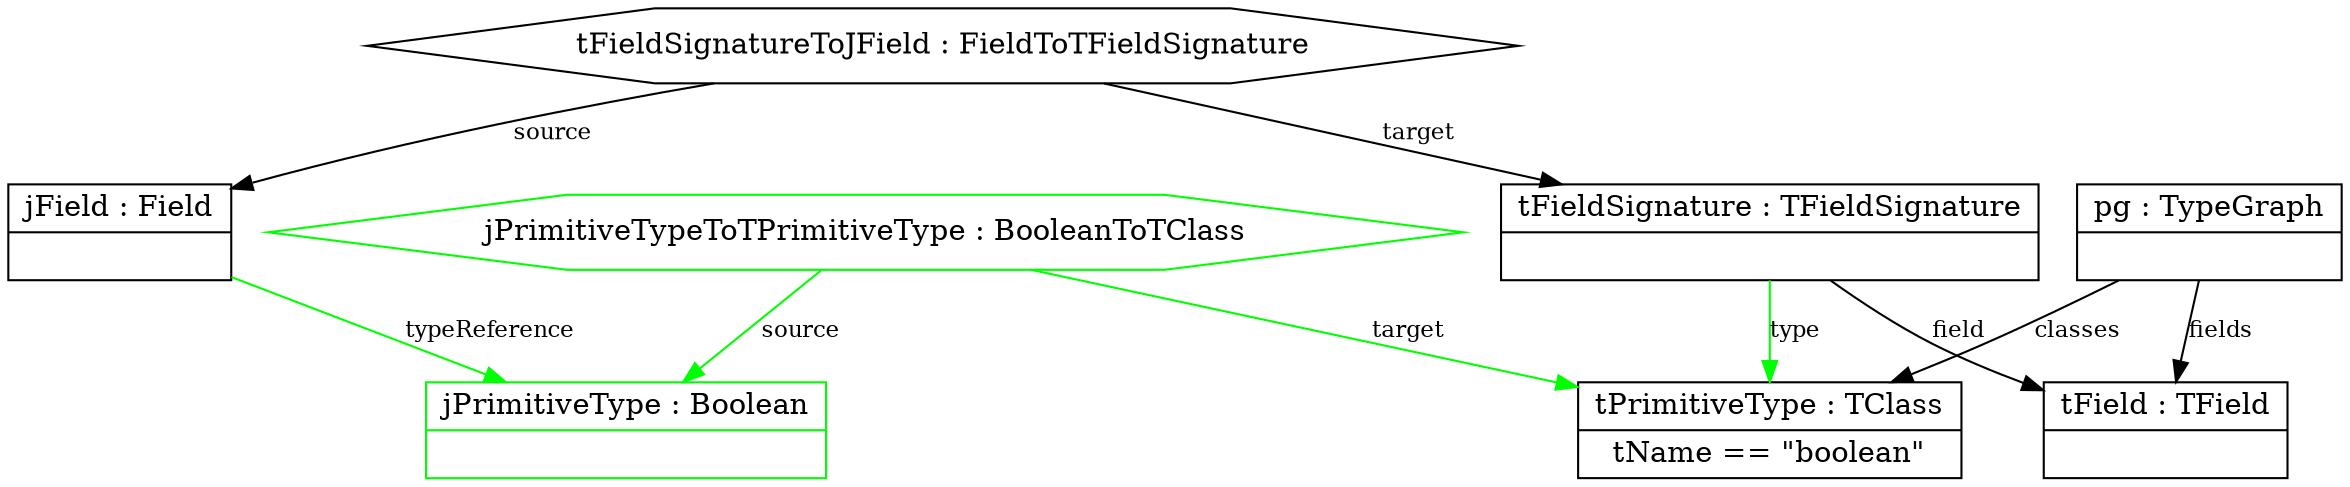 digraph "FieldTypePrimitiveBoolean" {
	label="";

	subgraph "Correspondence Domain" {
	          "jPrimitiveTypeToTPrimitiveType : BooleanToTClass" [shape=hexagon, color=green];
	          "tFieldSignatureToJField : FieldToTFieldSignature" [shape=hexagon, color=black];

	          "jPrimitiveTypeToTPrimitiveType : BooleanToTClass" -> "jPrimitiveType : Boolean" [color=green, label="source", fontsize=11];
	          "tFieldSignatureToJField : FieldToTFieldSignature" -> "jField : Field" [color=black, label="source", fontsize=11];
	          "tFieldSignatureToJField : FieldToTFieldSignature" -> "tFieldSignature : TFieldSignature" [color=black, label="target", fontsize=11];
	          "jPrimitiveTypeToTPrimitiveType : BooleanToTClass" -> "tPrimitiveType : TClass" [color=green, label="target", fontsize=11];
	}
	subgraph "Source Domain" {
	          "jField : Field" [shape=record, color=black, label="{jField : Field | }"];
	          "jPrimitiveType : Boolean" [shape=record, color=green, label="{jPrimitiveType : Boolean | }"];

	          "jField : Field" -> "jPrimitiveType : Boolean" [color=green, label="typeReference", fontsize=11];
	}
	subgraph "Target Domain" {
	          "tField : TField" [shape=record, color=black, label="{tField : TField | }"];
	          "tFieldSignature : TFieldSignature" [shape=record, color=black, label="{tFieldSignature : TFieldSignature | }"];
	          "pg : TypeGraph" [shape=record, color=black, label="{pg : TypeGraph | }"];
	          "tPrimitiveType : TClass" [shape=record, color=black, label="{tPrimitiveType : TClass | tName == \"boolean\"}"];

	          "pg : TypeGraph" -> "tField : TField" [color=black, label="fields", fontsize=11];
	          "tFieldSignature : TFieldSignature" -> "tField : TField" [color=black, label="field", fontsize=11];
	          "pg : TypeGraph" -> "tPrimitiveType : TClass" [color=black, label="classes", fontsize=11];
	          "tFieldSignature : TFieldSignature" -> "tPrimitiveType : TClass" [color=green, label="type", fontsize=11];
	}
}